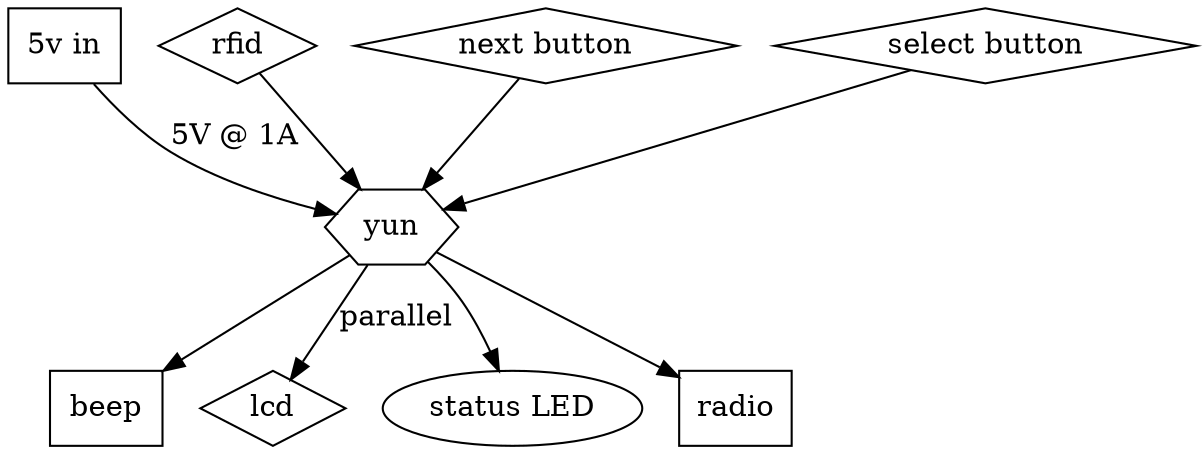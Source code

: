 strict digraph G {
    yun[shape=hexagon];
    beep[shape=box];
    power_in[shape=box];
    rfid[shape=diamond];
    lcd[shape=diamond];
    status_led;
    next_but[shape=diamond];
    select_but[shape=diamond];
    radio[shape=box];

    power_in -> yun[label="5V @ 1A"];
    power_in[label="5v in"]

    yun -> lcd[label="parallel"];
    yun -> radio;
    rfid -> yun;
    yun -> beep;
    yun -> status_led;
    next_but -> yun;
    select_but -> yun;

    next_but[label="next button"]
    select_but[label="select button"]
    status_led[label="status LED"]

}
